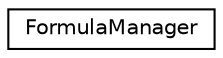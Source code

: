 digraph "类继承关系图"
{
 // INTERACTIVE_SVG=YES
 // LATEX_PDF_SIZE
  edge [fontname="Helvetica",fontsize="10",labelfontname="Helvetica",labelfontsize="10"];
  node [fontname="Helvetica",fontsize="10",shape=record];
  rankdir="LR";
  Node0 [label="FormulaManager",height=0.2,width=0.4,color="black", fillcolor="white", style="filled",URL="$d0/d6c/class_formula_manager.html",tooltip=" "];
}
